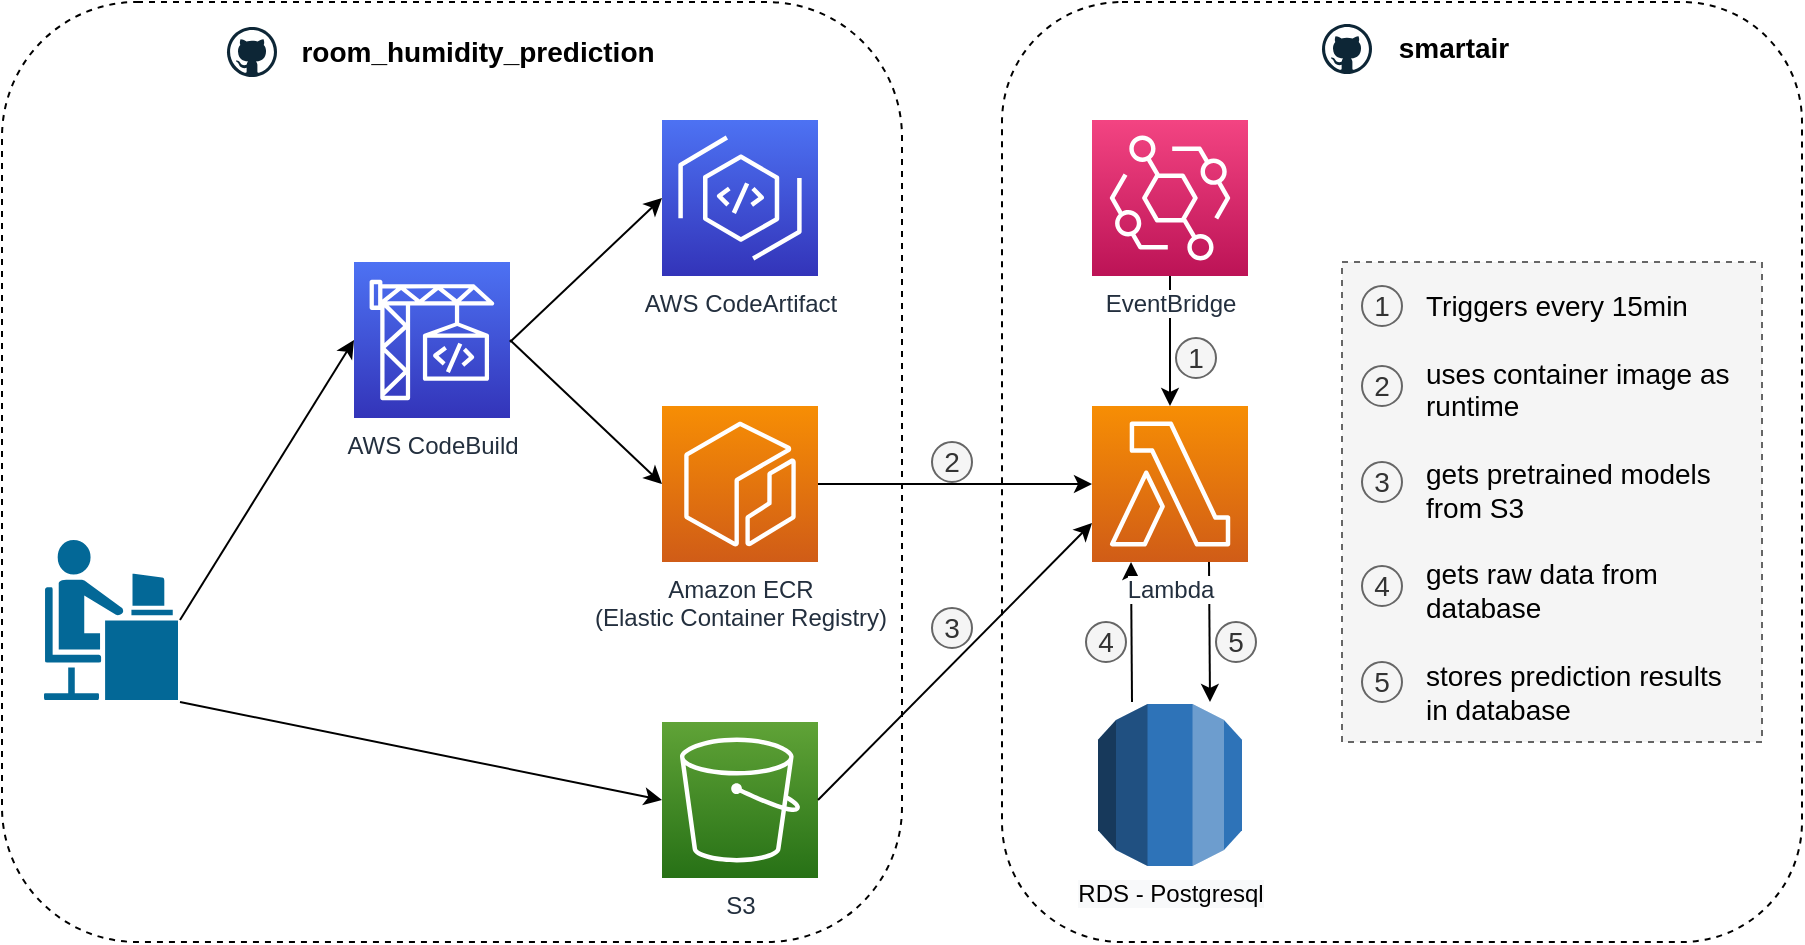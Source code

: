 <mxfile version="18.2.1" type="device"><diagram id="m0hYonUH1qjm5M9K0sOe" name="Page-1"><mxGraphModel dx="1833" dy="106" grid="1" gridSize="10" guides="1" tooltips="1" connect="1" arrows="1" fold="1" page="1" pageScale="1" pageWidth="1169" pageHeight="827" math="0" shadow="0"><root><mxCell id="0"/><mxCell id="1" parent="0"/><mxCell id="eAk26_f5eyR4cw6NFsg4-65" value="" style="rounded=0;whiteSpace=wrap;html=1;dashed=1;labelBackgroundColor=none;fontSize=14;strokeColor=#666666;strokeWidth=1;fillColor=#f5f5f5;fontColor=#333333;" vertex="1" parent="1"><mxGeometry x="710" y="1020" width="210" height="240" as="geometry"/></mxCell><mxCell id="eAk26_f5eyR4cw6NFsg4-54" value="" style="rounded=1;whiteSpace=wrap;html=1;strokeColor=#000000;strokeWidth=1;align=center;verticalAlign=top;fontStyle=1;fontSize=15;fillColor=none;dashed=1;" vertex="1" parent="1"><mxGeometry x="540" y="890" width="400" height="470" as="geometry"/></mxCell><mxCell id="eAk26_f5eyR4cw6NFsg4-51" value="" style="endArrow=classic;html=1;rounded=0;fontSize=14;exitX=0.75;exitY=1;exitDx=0;exitDy=0;exitPerimeter=0;" edge="1" parent="1" source="eAk26_f5eyR4cw6NFsg4-41"><mxGeometry width="50" height="50" relative="1" as="geometry"><mxPoint x="615" y="1250" as="sourcePoint"/><mxPoint x="644" y="1240" as="targetPoint"/></mxGeometry></mxCell><mxCell id="eAk26_f5eyR4cw6NFsg4-50" value="" style="endArrow=classic;html=1;rounded=0;fontSize=14;entryX=0.25;entryY=1;entryDx=0;entryDy=0;entryPerimeter=0;" edge="1" parent="1" target="eAk26_f5eyR4cw6NFsg4-41"><mxGeometry width="50" height="50" relative="1" as="geometry"><mxPoint x="605" y="1240" as="sourcePoint"/><mxPoint x="595" y="1160.5" as="targetPoint"/></mxGeometry></mxCell><mxCell id="eAk26_f5eyR4cw6NFsg4-47" value="" style="endArrow=classic;html=1;rounded=0;fontSize=14;entryX=0.5;entryY=0;entryDx=0;entryDy=0;entryPerimeter=0;" edge="1" parent="1" source="eAk26_f5eyR4cw6NFsg4-8" target="eAk26_f5eyR4cw6NFsg4-41"><mxGeometry width="50" height="50" relative="1" as="geometry"><mxPoint x="640" y="1060" as="sourcePoint"/><mxPoint x="780" y="1027" as="targetPoint"/></mxGeometry></mxCell><mxCell id="eAk26_f5eyR4cw6NFsg4-8" value="EventBridge" style="outlineConnect=0;fontColor=#232F3E;gradientColor=#F34482;gradientDirection=north;fillColor=#BC1356;strokeColor=#ffffff;dashed=0;verticalLabelPosition=bottom;verticalAlign=top;align=center;html=1;fontSize=12;fontStyle=0;aspect=fixed;shape=mxgraph.aws4.resourceIcon;resIcon=mxgraph.aws4.eventbridge;labelPosition=center;labelBackgroundColor=#FFFFFF;" vertex="1" parent="1"><mxGeometry x="585" y="949" width="78" height="78" as="geometry"/></mxCell><mxCell id="eAk26_f5eyR4cw6NFsg4-11" value="&lt;meta charset=&quot;utf-8&quot;&gt;&lt;span style=&quot;color: rgb(0, 0, 0); font-family: Helvetica; font-size: 12px; font-style: normal; font-variant-ligatures: normal; font-variant-caps: normal; font-weight: 400; letter-spacing: normal; orphans: 2; text-align: center; text-indent: 0px; text-transform: none; widows: 2; word-spacing: 0px; -webkit-text-stroke-width: 0px; background-color: rgb(248, 249, 250); text-decoration-thickness: initial; text-decoration-style: initial; text-decoration-color: initial; float: none; display: inline !important;&quot;&gt;RDS - Postgresql&lt;/span&gt;" style="outlineConnect=0;dashed=0;verticalLabelPosition=bottom;verticalAlign=top;align=center;html=1;shape=mxgraph.aws3.rds;fillColor=#2E73B8;gradientColor=none;" vertex="1" parent="1"><mxGeometry x="588" y="1241" width="72" height="81" as="geometry"/></mxCell><mxCell id="eAk26_f5eyR4cw6NFsg4-20" value="" style="rounded=1;whiteSpace=wrap;html=1;strokeColor=#000000;strokeWidth=1;align=center;verticalAlign=top;fontStyle=1;fontSize=15;fillColor=none;dashed=1;" vertex="1" parent="1"><mxGeometry x="40" y="890" width="450" height="470" as="geometry"/></mxCell><mxCell id="eAk26_f5eyR4cw6NFsg4-30" value="" style="dashed=0;outlineConnect=0;html=1;align=center;labelPosition=center;verticalLabelPosition=bottom;verticalAlign=top;shape=mxgraph.weblogos.github;aspect=fixed;" vertex="1" parent="1"><mxGeometry x="152.5" y="902.5" width="25" height="25" as="geometry"/></mxCell><mxCell id="eAk26_f5eyR4cw6NFsg4-31" value="AWS CodeBuild" style="sketch=0;points=[[0,0,0],[0.25,0,0],[0.5,0,0],[0.75,0,0],[1,0,0],[0,1,0],[0.25,1,0],[0.5,1,0],[0.75,1,0],[1,1,0],[0,0.25,0],[0,0.5,0],[0,0.75,0],[1,0.25,0],[1,0.5,0],[1,0.75,0]];outlineConnect=0;fontColor=#232F3E;gradientColor=#4D72F3;gradientDirection=north;fillColor=#3334B9;strokeColor=#ffffff;dashed=0;verticalLabelPosition=bottom;verticalAlign=top;align=center;html=1;fontSize=12;fontStyle=0;aspect=fixed;shape=mxgraph.aws4.resourceIcon;resIcon=mxgraph.aws4.codebuild;" vertex="1" parent="1"><mxGeometry x="216" y="1020" width="78" height="78" as="geometry"/></mxCell><mxCell id="eAk26_f5eyR4cw6NFsg4-32" value="AWS CodeArtifact" style="sketch=0;points=[[0,0,0],[0.25,0,0],[0.5,0,0],[0.75,0,0],[1,0,0],[0,1,0],[0.25,1,0],[0.5,1,0],[0.75,1,0],[1,1,0],[0,0.25,0],[0,0.5,0],[0,0.75,0],[1,0.25,0],[1,0.5,0],[1,0.75,0]];outlineConnect=0;fontColor=#232F3E;gradientColor=#4D72F3;gradientDirection=north;fillColor=#3334B9;strokeColor=#ffffff;dashed=0;verticalLabelPosition=bottom;verticalAlign=top;align=center;html=1;fontSize=12;fontStyle=0;aspect=fixed;shape=mxgraph.aws4.resourceIcon;resIcon=mxgraph.aws4.codeartifact;" vertex="1" parent="1"><mxGeometry x="370" y="949" width="78" height="78" as="geometry"/></mxCell><mxCell id="eAk26_f5eyR4cw6NFsg4-33" value="Amazon ECR &lt;br&gt;(Elastic Container Registry)" style="sketch=0;points=[[0,0,0],[0.25,0,0],[0.5,0,0],[0.75,0,0],[1,0,0],[0,1,0],[0.25,1,0],[0.5,1,0],[0.75,1,0],[1,1,0],[0,0.25,0],[0,0.5,0],[0,0.75,0],[1,0.25,0],[1,0.5,0],[1,0.75,0]];outlineConnect=0;fontColor=#232F3E;gradientColor=#F78E04;gradientDirection=north;fillColor=#D05C17;strokeColor=#ffffff;dashed=0;verticalLabelPosition=bottom;verticalAlign=top;align=center;html=1;fontSize=12;fontStyle=0;aspect=fixed;shape=mxgraph.aws4.resourceIcon;resIcon=mxgraph.aws4.ecr;" vertex="1" parent="1"><mxGeometry x="370" y="1092" width="78" height="78" as="geometry"/></mxCell><mxCell id="eAk26_f5eyR4cw6NFsg4-34" value="S3" style="sketch=0;points=[[0,0,0],[0.25,0,0],[0.5,0,0],[0.75,0,0],[1,0,0],[0,1,0],[0.25,1,0],[0.5,1,0],[0.75,1,0],[1,1,0],[0,0.25,0],[0,0.5,0],[0,0.75,0],[1,0.25,0],[1,0.5,0],[1,0.75,0]];outlineConnect=0;fontColor=#232F3E;gradientColor=#60A337;gradientDirection=north;fillColor=#277116;strokeColor=#ffffff;dashed=0;verticalLabelPosition=bottom;verticalAlign=top;align=center;html=1;fontSize=12;fontStyle=0;aspect=fixed;shape=mxgraph.aws4.resourceIcon;resIcon=mxgraph.aws4.s3;" vertex="1" parent="1"><mxGeometry x="370" y="1250" width="78" height="78" as="geometry"/></mxCell><mxCell id="eAk26_f5eyR4cw6NFsg4-35" value="&lt;font style=&quot;font-size: 14px;&quot;&gt;&lt;b&gt;room_humidity_prediction&lt;/b&gt;&lt;/font&gt;" style="text;html=1;strokeColor=none;fillColor=none;align=center;verticalAlign=middle;whiteSpace=wrap;rounded=0;" vertex="1" parent="1"><mxGeometry x="197.5" y="900" width="160" height="30" as="geometry"/></mxCell><mxCell id="eAk26_f5eyR4cw6NFsg4-37" value="" style="dashed=0;outlineConnect=0;html=1;align=center;labelPosition=center;verticalLabelPosition=bottom;verticalAlign=top;shape=mxgraph.weblogos.github;aspect=fixed;" vertex="1" parent="1"><mxGeometry x="700" y="901" width="25" height="25" as="geometry"/></mxCell><mxCell id="eAk26_f5eyR4cw6NFsg4-38" value="&lt;font style=&quot;font-size: 14px;&quot;&gt;&lt;b&gt;smartair&lt;/b&gt;&lt;/font&gt;" style="text;html=1;strokeColor=none;fillColor=none;align=center;verticalAlign=middle;whiteSpace=wrap;rounded=0;" vertex="1" parent="1"><mxGeometry x="728.5" y="897.5" width="74" height="30" as="geometry"/></mxCell><mxCell id="eAk26_f5eyR4cw6NFsg4-39" value="" style="shape=mxgraph.cisco.people.androgenous_person;html=1;pointerEvents=1;dashed=0;fillColor=#036897;strokeColor=#ffffff;strokeWidth=2;verticalLabelPosition=top;verticalAlign=bottom;align=center;outlineConnect=0;labelPosition=center;" vertex="1" parent="1"><mxGeometry x="60" y="1158" width="69" height="82" as="geometry"/></mxCell><mxCell id="eAk26_f5eyR4cw6NFsg4-41" value="Lambda" style="sketch=0;points=[[0,0,0],[0.25,0,0],[0.5,0,0],[0.75,0,0],[1,0,0],[0,1,0],[0.25,1,0],[0.5,1,0],[0.75,1,0],[1,1,0],[0,0.25,0],[0,0.5,0],[0,0.75,0],[1,0.25,0],[1,0.5,0],[1,0.75,0]];outlineConnect=0;fontColor=#232F3E;gradientColor=#F78E04;gradientDirection=north;fillColor=#D05C17;strokeColor=#ffffff;dashed=0;verticalLabelPosition=bottom;verticalAlign=top;align=center;html=1;fontSize=12;fontStyle=0;aspect=fixed;shape=mxgraph.aws4.resourceIcon;resIcon=mxgraph.aws4.lambda;labelBackgroundColor=default;" vertex="1" parent="1"><mxGeometry x="585" y="1092" width="78" height="78" as="geometry"/></mxCell><mxCell id="eAk26_f5eyR4cw6NFsg4-42" value="" style="endArrow=classic;html=1;rounded=0;entryX=0;entryY=0.5;entryDx=0;entryDy=0;entryPerimeter=0;exitX=1;exitY=1;exitDx=0;exitDy=0;exitPerimeter=0;" edge="1" parent="1" source="eAk26_f5eyR4cw6NFsg4-39" target="eAk26_f5eyR4cw6NFsg4-34"><mxGeometry width="50" height="50" relative="1" as="geometry"><mxPoint x="140" y="1210" as="sourcePoint"/><mxPoint x="192.5" y="1158" as="targetPoint"/></mxGeometry></mxCell><mxCell id="eAk26_f5eyR4cw6NFsg4-43" value="" style="endArrow=classic;html=1;rounded=0;entryX=0;entryY=0.5;entryDx=0;entryDy=0;entryPerimeter=0;exitX=1;exitY=0.5;exitDx=0;exitDy=0;exitPerimeter=0;" edge="1" parent="1" source="eAk26_f5eyR4cw6NFsg4-39" target="eAk26_f5eyR4cw6NFsg4-31"><mxGeometry width="50" height="50" relative="1" as="geometry"><mxPoint x="142.5" y="1200" as="sourcePoint"/><mxPoint x="370" y="1281" as="targetPoint"/></mxGeometry></mxCell><mxCell id="eAk26_f5eyR4cw6NFsg4-44" value="" style="endArrow=classic;html=1;rounded=0;entryX=0;entryY=0.5;entryDx=0;entryDy=0;entryPerimeter=0;" edge="1" parent="1" target="eAk26_f5eyR4cw6NFsg4-32"><mxGeometry width="50" height="50" relative="1" as="geometry"><mxPoint x="294" y="1060" as="sourcePoint"/><mxPoint x="367.5" y="919" as="targetPoint"/></mxGeometry></mxCell><mxCell id="eAk26_f5eyR4cw6NFsg4-45" value="" style="endArrow=classic;html=1;rounded=0;entryX=0;entryY=0.5;entryDx=0;entryDy=0;entryPerimeter=0;exitX=1;exitY=0.5;exitDx=0;exitDy=0;exitPerimeter=0;" edge="1" parent="1" source="eAk26_f5eyR4cw6NFsg4-31" target="eAk26_f5eyR4cw6NFsg4-33"><mxGeometry width="50" height="50" relative="1" as="geometry"><mxPoint x="304" y="1070" as="sourcePoint"/><mxPoint x="380" y="998" as="targetPoint"/></mxGeometry></mxCell><mxCell id="eAk26_f5eyR4cw6NFsg4-48" value="" style="endArrow=classic;html=1;rounded=0;fontSize=14;entryX=0;entryY=0.5;entryDx=0;entryDy=0;entryPerimeter=0;exitX=1;exitY=0.5;exitDx=0;exitDy=0;exitPerimeter=0;" edge="1" parent="1" source="eAk26_f5eyR4cw6NFsg4-33" target="eAk26_f5eyR4cw6NFsg4-41"><mxGeometry width="50" height="50" relative="1" as="geometry"><mxPoint x="530" y="1120" as="sourcePoint"/><mxPoint x="530" y="1185" as="targetPoint"/></mxGeometry></mxCell><mxCell id="eAk26_f5eyR4cw6NFsg4-49" value="" style="endArrow=classic;html=1;rounded=0;fontSize=14;entryX=0;entryY=0.75;entryDx=0;entryDy=0;entryPerimeter=0;exitX=1;exitY=0.5;exitDx=0;exitDy=0;exitPerimeter=0;" edge="1" parent="1" source="eAk26_f5eyR4cw6NFsg4-34" target="eAk26_f5eyR4cw6NFsg4-41"><mxGeometry width="50" height="50" relative="1" as="geometry"><mxPoint x="458" y="1141" as="sourcePoint"/><mxPoint x="595" y="1141" as="targetPoint"/></mxGeometry></mxCell><mxCell id="eAk26_f5eyR4cw6NFsg4-52" value="1" style="ellipse;whiteSpace=wrap;html=1;aspect=fixed;labelBackgroundColor=none;fontSize=14;fillColor=#f5f5f5;strokeColor=#666666;fontColor=#333333;" vertex="1" parent="1"><mxGeometry x="627" y="1058" width="20" height="20" as="geometry"/></mxCell><mxCell id="eAk26_f5eyR4cw6NFsg4-53" value="2" style="ellipse;whiteSpace=wrap;html=1;aspect=fixed;labelBackgroundColor=none;fontSize=14;fillColor=#f5f5f5;strokeColor=#666666;fontColor=#333333;" vertex="1" parent="1"><mxGeometry x="505" y="1110" width="20" height="20" as="geometry"/></mxCell><mxCell id="eAk26_f5eyR4cw6NFsg4-56" value="3" style="ellipse;whiteSpace=wrap;html=1;aspect=fixed;labelBackgroundColor=none;fontSize=14;fillColor=#f5f5f5;strokeColor=#666666;fontColor=#333333;" vertex="1" parent="1"><mxGeometry x="505" y="1193" width="20" height="20" as="geometry"/></mxCell><mxCell id="eAk26_f5eyR4cw6NFsg4-57" value="4" style="ellipse;whiteSpace=wrap;html=1;aspect=fixed;labelBackgroundColor=none;fontSize=14;fillColor=#f5f5f5;strokeColor=#666666;fontColor=#333333;" vertex="1" parent="1"><mxGeometry x="582" y="1200" width="20" height="20" as="geometry"/></mxCell><mxCell id="eAk26_f5eyR4cw6NFsg4-58" value="5" style="ellipse;whiteSpace=wrap;html=1;aspect=fixed;labelBackgroundColor=none;fontSize=14;fillColor=#f5f5f5;strokeColor=#666666;fontColor=#333333;" vertex="1" parent="1"><mxGeometry x="647" y="1200" width="20" height="20" as="geometry"/></mxCell><mxCell id="eAk26_f5eyR4cw6NFsg4-59" value="1" style="ellipse;whiteSpace=wrap;html=1;aspect=fixed;labelBackgroundColor=none;fontSize=14;fillColor=#f5f5f5;strokeColor=#666666;fontColor=#333333;" vertex="1" parent="1"><mxGeometry x="720" y="1032" width="20" height="20" as="geometry"/></mxCell><mxCell id="eAk26_f5eyR4cw6NFsg4-60" value="Triggers every 15min&lt;br&gt;&lt;br&gt;uses container image as runtime&lt;br&gt;&lt;br&gt;gets pretrained models from S3&lt;br&gt;&lt;br&gt;gets raw data from database&lt;br&gt;&lt;br&gt;stores prediction results in database" style="text;html=1;strokeColor=none;fillColor=none;align=left;verticalAlign=top;whiteSpace=wrap;rounded=0;dashed=1;labelBackgroundColor=none;fontSize=14;" vertex="1" parent="1"><mxGeometry x="750" y="1027" width="160" height="245" as="geometry"/></mxCell><mxCell id="eAk26_f5eyR4cw6NFsg4-61" value="2" style="ellipse;whiteSpace=wrap;html=1;aspect=fixed;labelBackgroundColor=none;fontSize=14;fillColor=#f5f5f5;strokeColor=#666666;fontColor=#333333;" vertex="1" parent="1"><mxGeometry x="720" y="1072" width="20" height="20" as="geometry"/></mxCell><mxCell id="eAk26_f5eyR4cw6NFsg4-62" value="3" style="ellipse;whiteSpace=wrap;html=1;aspect=fixed;labelBackgroundColor=none;fontSize=14;fillColor=#f5f5f5;strokeColor=#666666;fontColor=#333333;" vertex="1" parent="1"><mxGeometry x="720" y="1120" width="20" height="20" as="geometry"/></mxCell><mxCell id="eAk26_f5eyR4cw6NFsg4-63" value="4" style="ellipse;whiteSpace=wrap;html=1;aspect=fixed;labelBackgroundColor=none;fontSize=14;fillColor=#f5f5f5;strokeColor=#666666;fontColor=#333333;" vertex="1" parent="1"><mxGeometry x="720" y="1172" width="20" height="20" as="geometry"/></mxCell><mxCell id="eAk26_f5eyR4cw6NFsg4-64" value="5" style="ellipse;whiteSpace=wrap;html=1;aspect=fixed;labelBackgroundColor=none;fontSize=14;fillColor=#f5f5f5;strokeColor=#666666;fontColor=#333333;" vertex="1" parent="1"><mxGeometry x="720" y="1220" width="20" height="20" as="geometry"/></mxCell></root></mxGraphModel></diagram></mxfile>